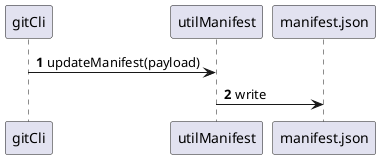 @startuml 更新git信息的序列图
'https://plantuml.com/sequence-diagram

autonumber

gitCli -> utilManifest:updateManifest(payload)
utilManifest -> manifest.json:write
@enduml